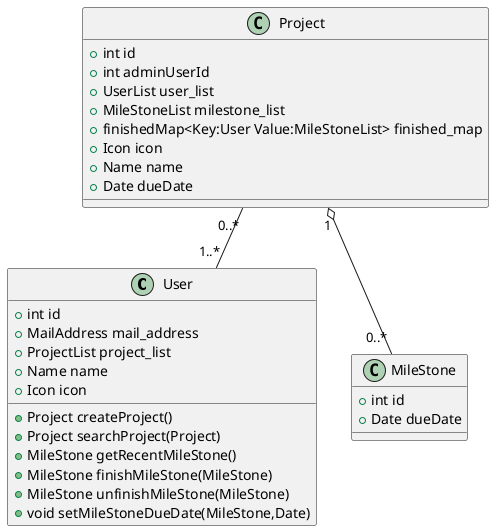 @startuml{class.png}

class User {
	+ int id
	+ MailAddress mail_address
	+ ProjectList project_list
	+ Name name
	+ Icon icon
	+ Project createProject()
	+ Project searchProject(Project)
	+ MileStone getRecentMileStone()
	+ MileStone finishMileStone(MileStone)
	+ MileStone unfinishMileStone(MileStone)
	+ void setMileStoneDueDate(MileStone,Date)
}

class Project{
	+ int id
	+ int adminUserId
	+ UserList user_list
	+ MileStoneList milestone_list
	+ finishedMap<Key:User Value:MileStoneList> finished_map
	+ Icon icon
	+ Name name
	+ Date dueDate
}

class MileStone{
	+ int id
	+ Date dueDate
}

Project "0..*" -- "1..*" User

Project "1" o-- "0..*" MileStone

@enduml
